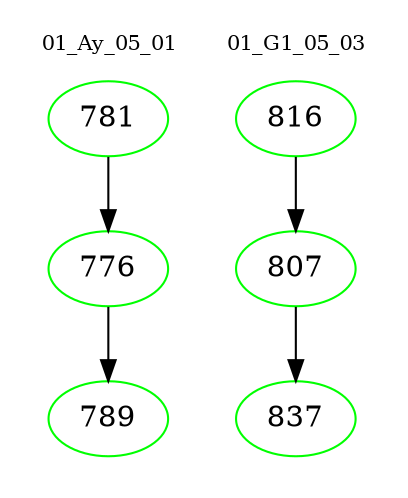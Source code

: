 digraph{
subgraph cluster_0 {
color = white
label = "01_Ay_05_01";
fontsize=10;
T0_781 [label="781", color="green"]
T0_781 -> T0_776 [color="black"]
T0_776 [label="776", color="green"]
T0_776 -> T0_789 [color="black"]
T0_789 [label="789", color="green"]
}
subgraph cluster_1 {
color = white
label = "01_G1_05_03";
fontsize=10;
T1_816 [label="816", color="green"]
T1_816 -> T1_807 [color="black"]
T1_807 [label="807", color="green"]
T1_807 -> T1_837 [color="black"]
T1_837 [label="837", color="green"]
}
}

